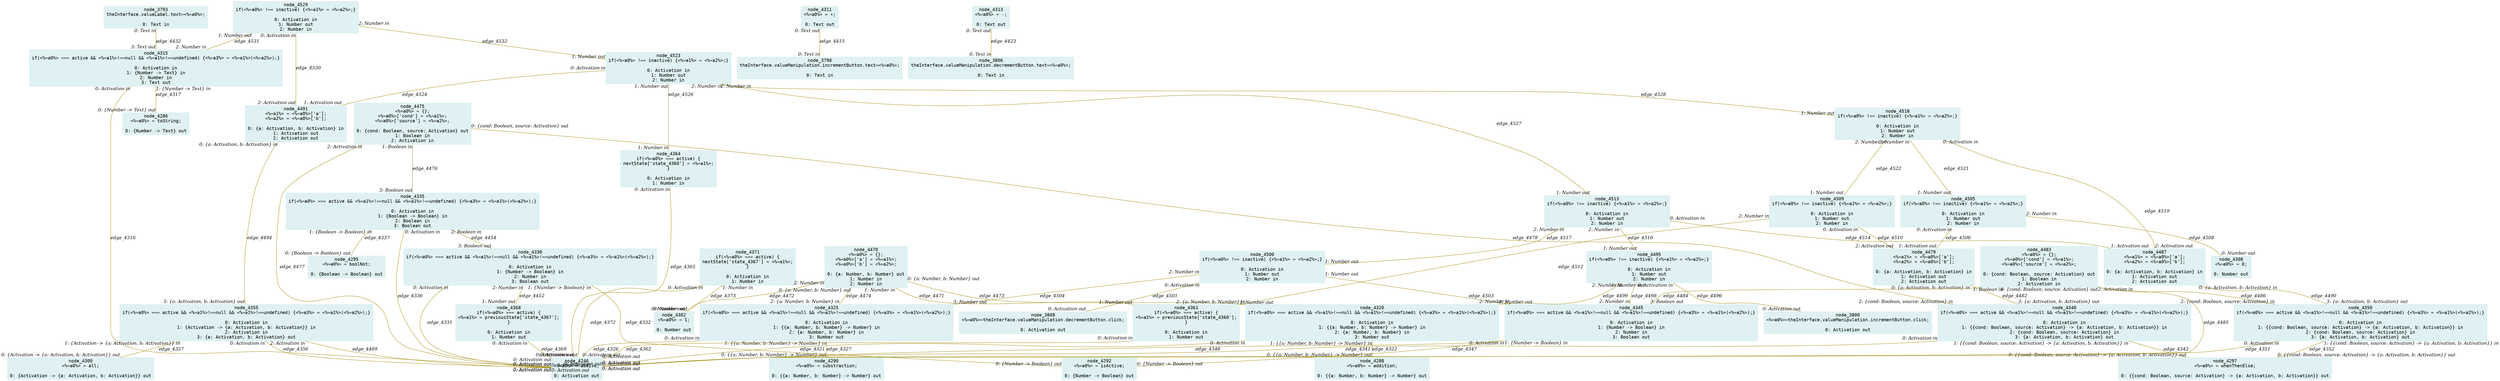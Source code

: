 digraph g{node_3793 [shape="box", style="filled", color="#dff1f2", fontname="Courier", label="node_3793
theInterface.valueLabel.text=<%=a0%>;

0: Text in" ]
node_3798 [shape="box", style="filled", color="#dff1f2", fontname="Courier", label="node_3798
theInterface.valueManipulation.incrementButton.text=<%=a0%>;

0: Text in" ]
node_3800 [shape="box", style="filled", color="#dff1f2", fontname="Courier", label="node_3800
<%=a0%>=theInterface.valueManipulation.incrementButton.click;

0: Activation out" ]
node_3806 [shape="box", style="filled", color="#dff1f2", fontname="Courier", label="node_3806
theInterface.valueManipulation.decrementButton.text=<%=a0%>;

0: Text in" ]
node_3808 [shape="box", style="filled", color="#dff1f2", fontname="Courier", label="node_3808
<%=a0%>=theInterface.valueManipulation.decrementButton.click;

0: Activation out" ]
node_4246 [shape="box", style="filled", color="#dff1f2", fontname="Courier", label="node_4246
<%=a0%> = active;

0: Activation out" ]
node_4286 [shape="box", style="filled", color="#dff1f2", fontname="Courier", label="node_4286
<%=a0%> = toString;

0: {Number -> Text} out" ]
node_4288 [shape="box", style="filled", color="#dff1f2", fontname="Courier", label="node_4288
<%=a0%> = addition;

0: {{a: Number, b: Number} -> Number} out" ]
node_4290 [shape="box", style="filled", color="#dff1f2", fontname="Courier", label="node_4290
<%=a0%> = substraction;

0: {{a: Number, b: Number} -> Number} out" ]
node_4292 [shape="box", style="filled", color="#dff1f2", fontname="Courier", label="node_4292
<%=a0%> = isActive;

0: {Number -> Boolean} out" ]
node_4295 [shape="box", style="filled", color="#dff1f2", fontname="Courier", label="node_4295
<%=a0%> = boolNot;

0: {Boolean -> Boolean} out" ]
node_4297 [shape="box", style="filled", color="#dff1f2", fontname="Courier", label="node_4297
<%=a0%> = whenThenElse;

0: {{cond: Boolean, source: Activation} -> {a: Activation, b: Activation}} out" ]
node_4300 [shape="box", style="filled", color="#dff1f2", fontname="Courier", label="node_4300
<%=a0%> = all;

0: {Activation -> {a: Activation, b: Activation}} out" ]
node_4302 [shape="box", style="filled", color="#dff1f2", fontname="Courier", label="node_4302
<%=a0%> = 1;

0: Number out" ]
node_4308 [shape="box", style="filled", color="#dff1f2", fontname="Courier", label="node_4308
<%=a0%> = 0;

0: Number out" ]
node_4311 [shape="box", style="filled", color="#dff1f2", fontname="Courier", label="node_4311
<%=a0%> = +;

0: Text out" ]
node_4313 [shape="box", style="filled", color="#dff1f2", fontname="Courier", label="node_4313
<%=a0%> = -;

0: Text out" ]
node_4315 [shape="box", style="filled", color="#dff1f2", fontname="Courier", label="node_4315
if(<%=a0%> === active && <%=a1%>!==null && <%=a1%>!==undefined) {<%=a3%> = <%=a1%>(<%=a2%>);}

0: Activation in
1: {Number -> Text} in
2: Number in
3: Text out" ]
node_4320 [shape="box", style="filled", color="#dff1f2", fontname="Courier", label="node_4320
if(<%=a0%> === active && <%=a1%>!==null && <%=a1%>!==undefined) {<%=a3%> = <%=a1%>(<%=a2%>);}

0: Activation in
1: {{a: Number, b: Number} -> Number} in
2: {a: Number, b: Number} in
3: Number out" ]
node_4325 [shape="box", style="filled", color="#dff1f2", fontname="Courier", label="node_4325
if(<%=a0%> === active && <%=a1%>!==null && <%=a1%>!==undefined) {<%=a3%> = <%=a1%>(<%=a2%>);}

0: Activation in
1: {{a: Number, b: Number} -> Number} in
2: {a: Number, b: Number} in
3: Number out" ]
node_4330 [shape="box", style="filled", color="#dff1f2", fontname="Courier", label="node_4330
if(<%=a0%> === active && <%=a1%>!==null && <%=a1%>!==undefined) {<%=a3%> = <%=a1%>(<%=a2%>);}

0: Activation in
1: {Number -> Boolean} in
2: Number in
3: Boolean out" ]
node_4335 [shape="box", style="filled", color="#dff1f2", fontname="Courier", label="node_4335
if(<%=a0%> === active && <%=a1%>!==null && <%=a1%>!==undefined) {<%=a3%> = <%=a1%>(<%=a2%>);}

0: Activation in
1: {Boolean -> Boolean} in
2: Boolean in
3: Boolean out" ]
node_4340 [shape="box", style="filled", color="#dff1f2", fontname="Courier", label="node_4340
if(<%=a0%> === active && <%=a1%>!==null && <%=a1%>!==undefined) {<%=a3%> = <%=a1%>(<%=a2%>);}

0: Activation in
1: {{cond: Boolean, source: Activation} -> {a: Activation, b: Activation}} in
2: {cond: Boolean, source: Activation} in
3: {a: Activation, b: Activation} out" ]
node_4345 [shape="box", style="filled", color="#dff1f2", fontname="Courier", label="node_4345
if(<%=a0%> === active && <%=a1%>!==null && <%=a1%>!==undefined) {<%=a3%> = <%=a1%>(<%=a2%>);}

0: Activation in
1: {Number -> Boolean} in
2: Number in
3: Boolean out" ]
node_4350 [shape="box", style="filled", color="#dff1f2", fontname="Courier", label="node_4350
if(<%=a0%> === active && <%=a1%>!==null && <%=a1%>!==undefined) {<%=a3%> = <%=a1%>(<%=a2%>);}

0: Activation in
1: {{cond: Boolean, source: Activation} -> {a: Activation, b: Activation}} in
2: {cond: Boolean, source: Activation} in
3: {a: Activation, b: Activation} out" ]
node_4355 [shape="box", style="filled", color="#dff1f2", fontname="Courier", label="node_4355
if(<%=a0%> === active && <%=a1%>!==null && <%=a1%>!==undefined) {<%=a3%> = <%=a1%>(<%=a2%>);}

0: Activation in
1: {Activation -> {a: Activation, b: Activation}} in
2: Activation in
3: {a: Activation, b: Activation} out" ]
node_4361 [shape="box", style="filled", color="#dff1f2", fontname="Courier", label="node_4361
if(<%=a0%> === active) {
<%=a1%> = previousState['state_4360'];
}

0: Activation in
1: Number out" ]
node_4364 [shape="box", style="filled", color="#dff1f2", fontname="Courier", label="node_4364
if(<%=a0%> === active) {
nextState['state_4360'] = <%=a1%>;
}

0: Activation in
1: Number in" ]
node_4368 [shape="box", style="filled", color="#dff1f2", fontname="Courier", label="node_4368
if(<%=a0%> === active) {
<%=a1%> = previousState['state_4367'];
}

0: Activation in
1: Number out" ]
node_4371 [shape="box", style="filled", color="#dff1f2", fontname="Courier", label="node_4371
if(<%=a0%> === active) {
nextState['state_4367'] = <%=a1%>;
}

0: Activation in
1: Number in" ]
node_4470 [shape="box", style="filled", color="#dff1f2", fontname="Courier", label="node_4470
<%=a0%> = {};
<%=a0%>['a'] = <%=a1%>;
<%=a0%>['b'] = <%=a2%>;

0: {a: Number, b: Number} out
1: Number in
2: Number in" ]
node_4475 [shape="box", style="filled", color="#dff1f2", fontname="Courier", label="node_4475
<%=a0%> = {};
<%=a0%>['cond'] = <%=a1%>;
<%=a0%>['source'] = <%=a2%>;

0: {cond: Boolean, source: Activation} out
1: Boolean in
2: Activation in" ]
node_4479 [shape="box", style="filled", color="#dff1f2", fontname="Courier", label="node_4479
<%=a1%> = <%=a0%>['a'];
<%=a2%> = <%=a0%>['b'];

0: {a: Activation, b: Activation} in
1: Activation out
2: Activation out" ]
node_4483 [shape="box", style="filled", color="#dff1f2", fontname="Courier", label="node_4483
<%=a0%> = {};
<%=a0%>['cond'] = <%=a1%>;
<%=a0%>['source'] = <%=a2%>;

0: {cond: Boolean, source: Activation} out
1: Boolean in
2: Activation in" ]
node_4487 [shape="box", style="filled", color="#dff1f2", fontname="Courier", label="node_4487
<%=a1%> = <%=a0%>['a'];
<%=a2%> = <%=a0%>['b'];

0: {a: Activation, b: Activation} in
1: Activation out
2: Activation out" ]
node_4491 [shape="box", style="filled", color="#dff1f2", fontname="Courier", label="node_4491
<%=a1%> = <%=a0%>['a'];
<%=a2%> = <%=a0%>['b'];

0: {a: Activation, b: Activation} in
1: Activation out
2: Activation out" ]
node_4495 [shape="box", style="filled", color="#dff1f2", fontname="Courier", label="node_4495
if(<%=a0%> !== inactive) {<%=a1%> = <%=a2%>;}

0: Activation in
1: Number out
2: Number in" ]
node_4500 [shape="box", style="filled", color="#dff1f2", fontname="Courier", label="node_4500
if(<%=a0%> !== inactive) {<%=a1%> = <%=a2%>;}

0: Activation in
1: Number out
2: Number in" ]
node_4505 [shape="box", style="filled", color="#dff1f2", fontname="Courier", label="node_4505
if(<%=a0%> !== inactive) {<%=a1%> = <%=a2%>;}

0: Activation in
1: Number out
2: Number in" ]
node_4509 [shape="box", style="filled", color="#dff1f2", fontname="Courier", label="node_4509
if(<%=a0%> !== inactive) {<%=a1%> = <%=a2%>;}

0: Activation in
1: Number out
2: Number in" ]
node_4513 [shape="box", style="filled", color="#dff1f2", fontname="Courier", label="node_4513
if(<%=a0%> !== inactive) {<%=a1%> = <%=a2%>;}

0: Activation in
1: Number out
2: Number in" ]
node_4518 [shape="box", style="filled", color="#dff1f2", fontname="Courier", label="node_4518
if(<%=a0%> !== inactive) {<%=a1%> = <%=a2%>;}

0: Activation in
1: Number out
2: Number in" ]
node_4523 [shape="box", style="filled", color="#dff1f2", fontname="Courier", label="node_4523
if(<%=a0%> !== inactive) {<%=a1%> = <%=a2%>;}

0: Activation in
1: Number out
2: Number in" ]
node_4529 [shape="box", style="filled", color="#dff1f2", fontname="Courier", label="node_4529
if(<%=a0%> !== inactive) {<%=a1%> = <%=a2%>;}

0: Activation in
1: Number out
2: Number in" ]
node_4315 -> node_4246 [dir=none, arrowHead=none, fontname="Times-Italic", arrowsize=1, color="#9d8400", label="edge_4316",  headlabel="0: Activation out", taillabel="0: Activation in" ]
node_4315 -> node_4286 [dir=none, arrowHead=none, fontname="Times-Italic", arrowsize=1, color="#9d8400", label="edge_4317",  headlabel="0: {Number -> Text} out", taillabel="1: {Number -> Text} in" ]
node_4320 -> node_4246 [dir=none, arrowHead=none, fontname="Times-Italic", arrowsize=1, color="#9d8400", label="edge_4321",  headlabel="0: Activation out", taillabel="0: Activation in" ]
node_4320 -> node_4288 [dir=none, arrowHead=none, fontname="Times-Italic", arrowsize=1, color="#9d8400", label="edge_4322",  headlabel="0: {{a: Number, b: Number} -> Number} out", taillabel="1: {{a: Number, b: Number} -> Number} in" ]
node_4325 -> node_4246 [dir=none, arrowHead=none, fontname="Times-Italic", arrowsize=1, color="#9d8400", label="edge_4326",  headlabel="0: Activation out", taillabel="0: Activation in" ]
node_4325 -> node_4290 [dir=none, arrowHead=none, fontname="Times-Italic", arrowsize=1, color="#9d8400", label="edge_4327",  headlabel="0: {{a: Number, b: Number} -> Number} out", taillabel="1: {{a: Number, b: Number} -> Number} in" ]
node_4330 -> node_4246 [dir=none, arrowHead=none, fontname="Times-Italic", arrowsize=1, color="#9d8400", label="edge_4331",  headlabel="0: Activation out", taillabel="0: Activation in" ]
node_4330 -> node_4292 [dir=none, arrowHead=none, fontname="Times-Italic", arrowsize=1, color="#9d8400", label="edge_4332",  headlabel="0: {Number -> Boolean} out", taillabel="1: {Number -> Boolean} in" ]
node_4335 -> node_4246 [dir=none, arrowHead=none, fontname="Times-Italic", arrowsize=1, color="#9d8400", label="edge_4336",  headlabel="0: Activation out", taillabel="0: Activation in" ]
node_4335 -> node_4295 [dir=none, arrowHead=none, fontname="Times-Italic", arrowsize=1, color="#9d8400", label="edge_4337",  headlabel="0: {Boolean -> Boolean} out", taillabel="1: {Boolean -> Boolean} in" ]
node_4340 -> node_4246 [dir=none, arrowHead=none, fontname="Times-Italic", arrowsize=1, color="#9d8400", label="edge_4341",  headlabel="0: Activation out", taillabel="0: Activation in" ]
node_4340 -> node_4297 [dir=none, arrowHead=none, fontname="Times-Italic", arrowsize=1, color="#9d8400", label="edge_4342",  headlabel="0: {{cond: Boolean, source: Activation} -> {a: Activation, b: Activation}} out", taillabel="1: {{cond: Boolean, source: Activation} -> {a: Activation, b: Activation}} in" ]
node_4345 -> node_4246 [dir=none, arrowHead=none, fontname="Times-Italic", arrowsize=1, color="#9d8400", label="edge_4346",  headlabel="0: Activation out", taillabel="0: Activation in" ]
node_4345 -> node_4292 [dir=none, arrowHead=none, fontname="Times-Italic", arrowsize=1, color="#9d8400", label="edge_4347",  headlabel="0: {Number -> Boolean} out", taillabel="1: {Number -> Boolean} in" ]
node_4350 -> node_4246 [dir=none, arrowHead=none, fontname="Times-Italic", arrowsize=1, color="#9d8400", label="edge_4351",  headlabel="0: Activation out", taillabel="0: Activation in" ]
node_4350 -> node_4297 [dir=none, arrowHead=none, fontname="Times-Italic", arrowsize=1, color="#9d8400", label="edge_4352",  headlabel="0: {{cond: Boolean, source: Activation} -> {a: Activation, b: Activation}} out", taillabel="1: {{cond: Boolean, source: Activation} -> {a: Activation, b: Activation}} in" ]
node_4355 -> node_4246 [dir=none, arrowHead=none, fontname="Times-Italic", arrowsize=1, color="#9d8400", label="edge_4356",  headlabel="0: Activation out", taillabel="0: Activation in" ]
node_4355 -> node_4300 [dir=none, arrowHead=none, fontname="Times-Italic", arrowsize=1, color="#9d8400", label="edge_4357",  headlabel="0: {Activation -> {a: Activation, b: Activation}} out", taillabel="1: {Activation -> {a: Activation, b: Activation}} in" ]
node_4361 -> node_4246 [dir=none, arrowHead=none, fontname="Times-Italic", arrowsize=1, color="#9d8400", label="edge_4362",  headlabel="0: Activation out", taillabel="0: Activation in" ]
node_4364 -> node_4246 [dir=none, arrowHead=none, fontname="Times-Italic", arrowsize=1, color="#9d8400", label="edge_4365",  headlabel="0: Activation out", taillabel="0: Activation in" ]
node_4368 -> node_4246 [dir=none, arrowHead=none, fontname="Times-Italic", arrowsize=1, color="#9d8400", label="edge_4369",  headlabel="0: Activation out", taillabel="0: Activation in" ]
node_4371 -> node_4246 [dir=none, arrowHead=none, fontname="Times-Italic", arrowsize=1, color="#9d8400", label="edge_4372",  headlabel="0: Activation out", taillabel="0: Activation in" ]
node_4371 -> node_4302 [dir=none, arrowHead=none, fontname="Times-Italic", arrowsize=1, color="#9d8400", label="edge_4373",  headlabel="0: Number out", taillabel="1: Number in" ]
node_4311 -> node_3798 [dir=none, arrowHead=none, fontname="Times-Italic", arrowsize=1, color="#9d8400", label="edge_4415",  headlabel="0: Text in", taillabel="0: Text out" ]
node_4313 -> node_3806 [dir=none, arrowHead=none, fontname="Times-Italic", arrowsize=1, color="#9d8400", label="edge_4423",  headlabel="0: Text in", taillabel="0: Text out" ]
node_3793 -> node_4315 [dir=none, arrowHead=none, fontname="Times-Italic", arrowsize=1, color="#9d8400", label="edge_4432",  headlabel="3: Text out", taillabel="0: Text in" ]
node_4330 -> node_4368 [dir=none, arrowHead=none, fontname="Times-Italic", arrowsize=1, color="#9d8400", label="edge_4452",  headlabel="1: Number out", taillabel="2: Number in" ]
node_4335 -> node_4330 [dir=none, arrowHead=none, fontname="Times-Italic", arrowsize=1, color="#9d8400", label="edge_4454",  headlabel="3: Boolean out", taillabel="2: Boolean in" ]
node_4355 -> node_4246 [dir=none, arrowHead=none, fontname="Times-Italic", arrowsize=1, color="#9d8400", label="edge_4469",  headlabel="0: Activation out", taillabel="2: Activation in" ]
node_4470 -> node_4361 [dir=none, arrowHead=none, fontname="Times-Italic", arrowsize=1, color="#9d8400", label="edge_4471",  headlabel="1: Number out", taillabel="1: Number in" ]
node_4470 -> node_4302 [dir=none, arrowHead=none, fontname="Times-Italic", arrowsize=1, color="#9d8400", label="edge_4472",  headlabel="0: Number out", taillabel="2: Number in" ]
node_4470 -> node_4320 [dir=none, arrowHead=none, fontname="Times-Italic", arrowsize=1, color="#9d8400", label="edge_4473",  headlabel="2: {a: Number, b: Number} in", taillabel="0: {a: Number, b: Number} out" ]
node_4470 -> node_4325 [dir=none, arrowHead=none, fontname="Times-Italic", arrowsize=1, color="#9d8400", label="edge_4474",  headlabel="2: {a: Number, b: Number} in", taillabel="0: {a: Number, b: Number} out" ]
node_4475 -> node_4335 [dir=none, arrowHead=none, fontname="Times-Italic", arrowsize=1, color="#9d8400", label="edge_4476",  headlabel="3: Boolean out", taillabel="1: Boolean in" ]
node_4475 -> node_4246 [dir=none, arrowHead=none, fontname="Times-Italic", arrowsize=1, color="#9d8400", label="edge_4477",  headlabel="0: Activation out", taillabel="2: Activation in" ]
node_4475 -> node_4340 [dir=none, arrowHead=none, fontname="Times-Italic", arrowsize=1, color="#9d8400", label="edge_4478",  headlabel="2: {cond: Boolean, source: Activation} in", taillabel="0: {cond: Boolean, source: Activation} out" ]
node_4479 -> node_4340 [dir=none, arrowHead=none, fontname="Times-Italic", arrowsize=1, color="#9d8400", label="edge_4482",  headlabel="3: {a: Activation, b: Activation} out", taillabel="0: {a: Activation, b: Activation} in" ]
node_4483 -> node_4345 [dir=none, arrowHead=none, fontname="Times-Italic", arrowsize=1, color="#9d8400", label="edge_4484",  headlabel="3: Boolean out", taillabel="1: Boolean in" ]
node_4483 -> node_4246 [dir=none, arrowHead=none, fontname="Times-Italic", arrowsize=1, color="#9d8400", label="edge_4485",  headlabel="0: Activation out", taillabel="2: Activation in" ]
node_4483 -> node_4350 [dir=none, arrowHead=none, fontname="Times-Italic", arrowsize=1, color="#9d8400", label="edge_4486",  headlabel="2: {cond: Boolean, source: Activation} in", taillabel="0: {cond: Boolean, source: Activation} out" ]
node_4487 -> node_4350 [dir=none, arrowHead=none, fontname="Times-Italic", arrowsize=1, color="#9d8400", label="edge_4490",  headlabel="3: {a: Activation, b: Activation} out", taillabel="0: {a: Activation, b: Activation} in" ]
node_4491 -> node_4355 [dir=none, arrowHead=none, fontname="Times-Italic", arrowsize=1, color="#9d8400", label="edge_4494",  headlabel="3: {a: Activation, b: Activation} out", taillabel="0: {a: Activation, b: Activation} in" ]
node_4495 -> node_3800 [dir=none, arrowHead=none, fontname="Times-Italic", arrowsize=1, color="#9d8400", label="edge_4496",  headlabel="0: Activation out", taillabel="0: Activation in" ]
node_4495 -> node_4345 [dir=none, arrowHead=none, fontname="Times-Italic", arrowsize=1, color="#9d8400", label="edge_4498",  headlabel="2: Number in", taillabel="1: Number out" ]
node_4495 -> node_4320 [dir=none, arrowHead=none, fontname="Times-Italic", arrowsize=1, color="#9d8400", label="edge_4499",  headlabel="3: Number out", taillabel="2: Number in" ]
node_4500 -> node_3808 [dir=none, arrowHead=none, fontname="Times-Italic", arrowsize=1, color="#9d8400", label="edge_4501",  headlabel="0: Activation out", taillabel="0: Activation in" ]
node_4500 -> node_4345 [dir=none, arrowHead=none, fontname="Times-Italic", arrowsize=1, color="#9d8400", label="edge_4503",  headlabel="2: Number in", taillabel="1: Number out" ]
node_4500 -> node_4325 [dir=none, arrowHead=none, fontname="Times-Italic", arrowsize=1, color="#9d8400", label="edge_4504",  headlabel="3: Number out", taillabel="2: Number in" ]
node_4505 -> node_4479 [dir=none, arrowHead=none, fontname="Times-Italic", arrowsize=1, color="#9d8400", label="edge_4506",  headlabel="1: Activation out", taillabel="0: Activation in" ]
node_4505 -> node_4308 [dir=none, arrowHead=none, fontname="Times-Italic", arrowsize=1, color="#9d8400", label="edge_4508",  headlabel="0: Number out", taillabel="2: Number in" ]
node_4509 -> node_4479 [dir=none, arrowHead=none, fontname="Times-Italic", arrowsize=1, color="#9d8400", label="edge_4510",  headlabel="2: Activation out", taillabel="0: Activation in" ]
node_4509 -> node_4361 [dir=none, arrowHead=none, fontname="Times-Italic", arrowsize=1, color="#9d8400", label="edge_4512",  headlabel="1: Number out", taillabel="2: Number in" ]
node_4513 -> node_4487 [dir=none, arrowHead=none, fontname="Times-Italic", arrowsize=1, color="#9d8400", label="edge_4514",  headlabel="1: Activation out", taillabel="0: Activation in" ]
node_4513 -> node_4495 [dir=none, arrowHead=none, fontname="Times-Italic", arrowsize=1, color="#9d8400", label="edge_4516",  headlabel="1: Number out", taillabel="2: Number in" ]
node_4513 -> node_4500 [dir=none, arrowHead=none, fontname="Times-Italic", arrowsize=1, color="#9d8400", label="edge_4517",  headlabel="1: Number out", taillabel="2: Number in" ]
node_4518 -> node_4487 [dir=none, arrowHead=none, fontname="Times-Italic", arrowsize=1, color="#9d8400", label="edge_4519",  headlabel="2: Activation out", taillabel="0: Activation in" ]
node_4518 -> node_4505 [dir=none, arrowHead=none, fontname="Times-Italic", arrowsize=1, color="#9d8400", label="edge_4521",  headlabel="1: Number out", taillabel="2: Number in" ]
node_4518 -> node_4509 [dir=none, arrowHead=none, fontname="Times-Italic", arrowsize=1, color="#9d8400", label="edge_4522",  headlabel="1: Number out", taillabel="2: Number in" ]
node_4523 -> node_4491 [dir=none, arrowHead=none, fontname="Times-Italic", arrowsize=1, color="#9d8400", label="edge_4524",  headlabel="1: Activation out", taillabel="0: Activation in" ]
node_4523 -> node_4364 [dir=none, arrowHead=none, fontname="Times-Italic", arrowsize=1, color="#9d8400", label="edge_4526",  headlabel="1: Number in", taillabel="1: Number out" ]
node_4523 -> node_4513 [dir=none, arrowHead=none, fontname="Times-Italic", arrowsize=1, color="#9d8400", label="edge_4527",  headlabel="1: Number out", taillabel="2: Number in" ]
node_4523 -> node_4518 [dir=none, arrowHead=none, fontname="Times-Italic", arrowsize=1, color="#9d8400", label="edge_4528",  headlabel="1: Number out", taillabel="2: Number in" ]
node_4529 -> node_4491 [dir=none, arrowHead=none, fontname="Times-Italic", arrowsize=1, color="#9d8400", label="edge_4530",  headlabel="2: Activation out", taillabel="0: Activation in" ]
node_4529 -> node_4315 [dir=none, arrowHead=none, fontname="Times-Italic", arrowsize=1, color="#9d8400", label="edge_4531",  headlabel="2: Number in", taillabel="1: Number out" ]
node_4529 -> node_4523 [dir=none, arrowHead=none, fontname="Times-Italic", arrowsize=1, color="#9d8400", label="edge_4532",  headlabel="1: Number out", taillabel="2: Number in" ]
}
